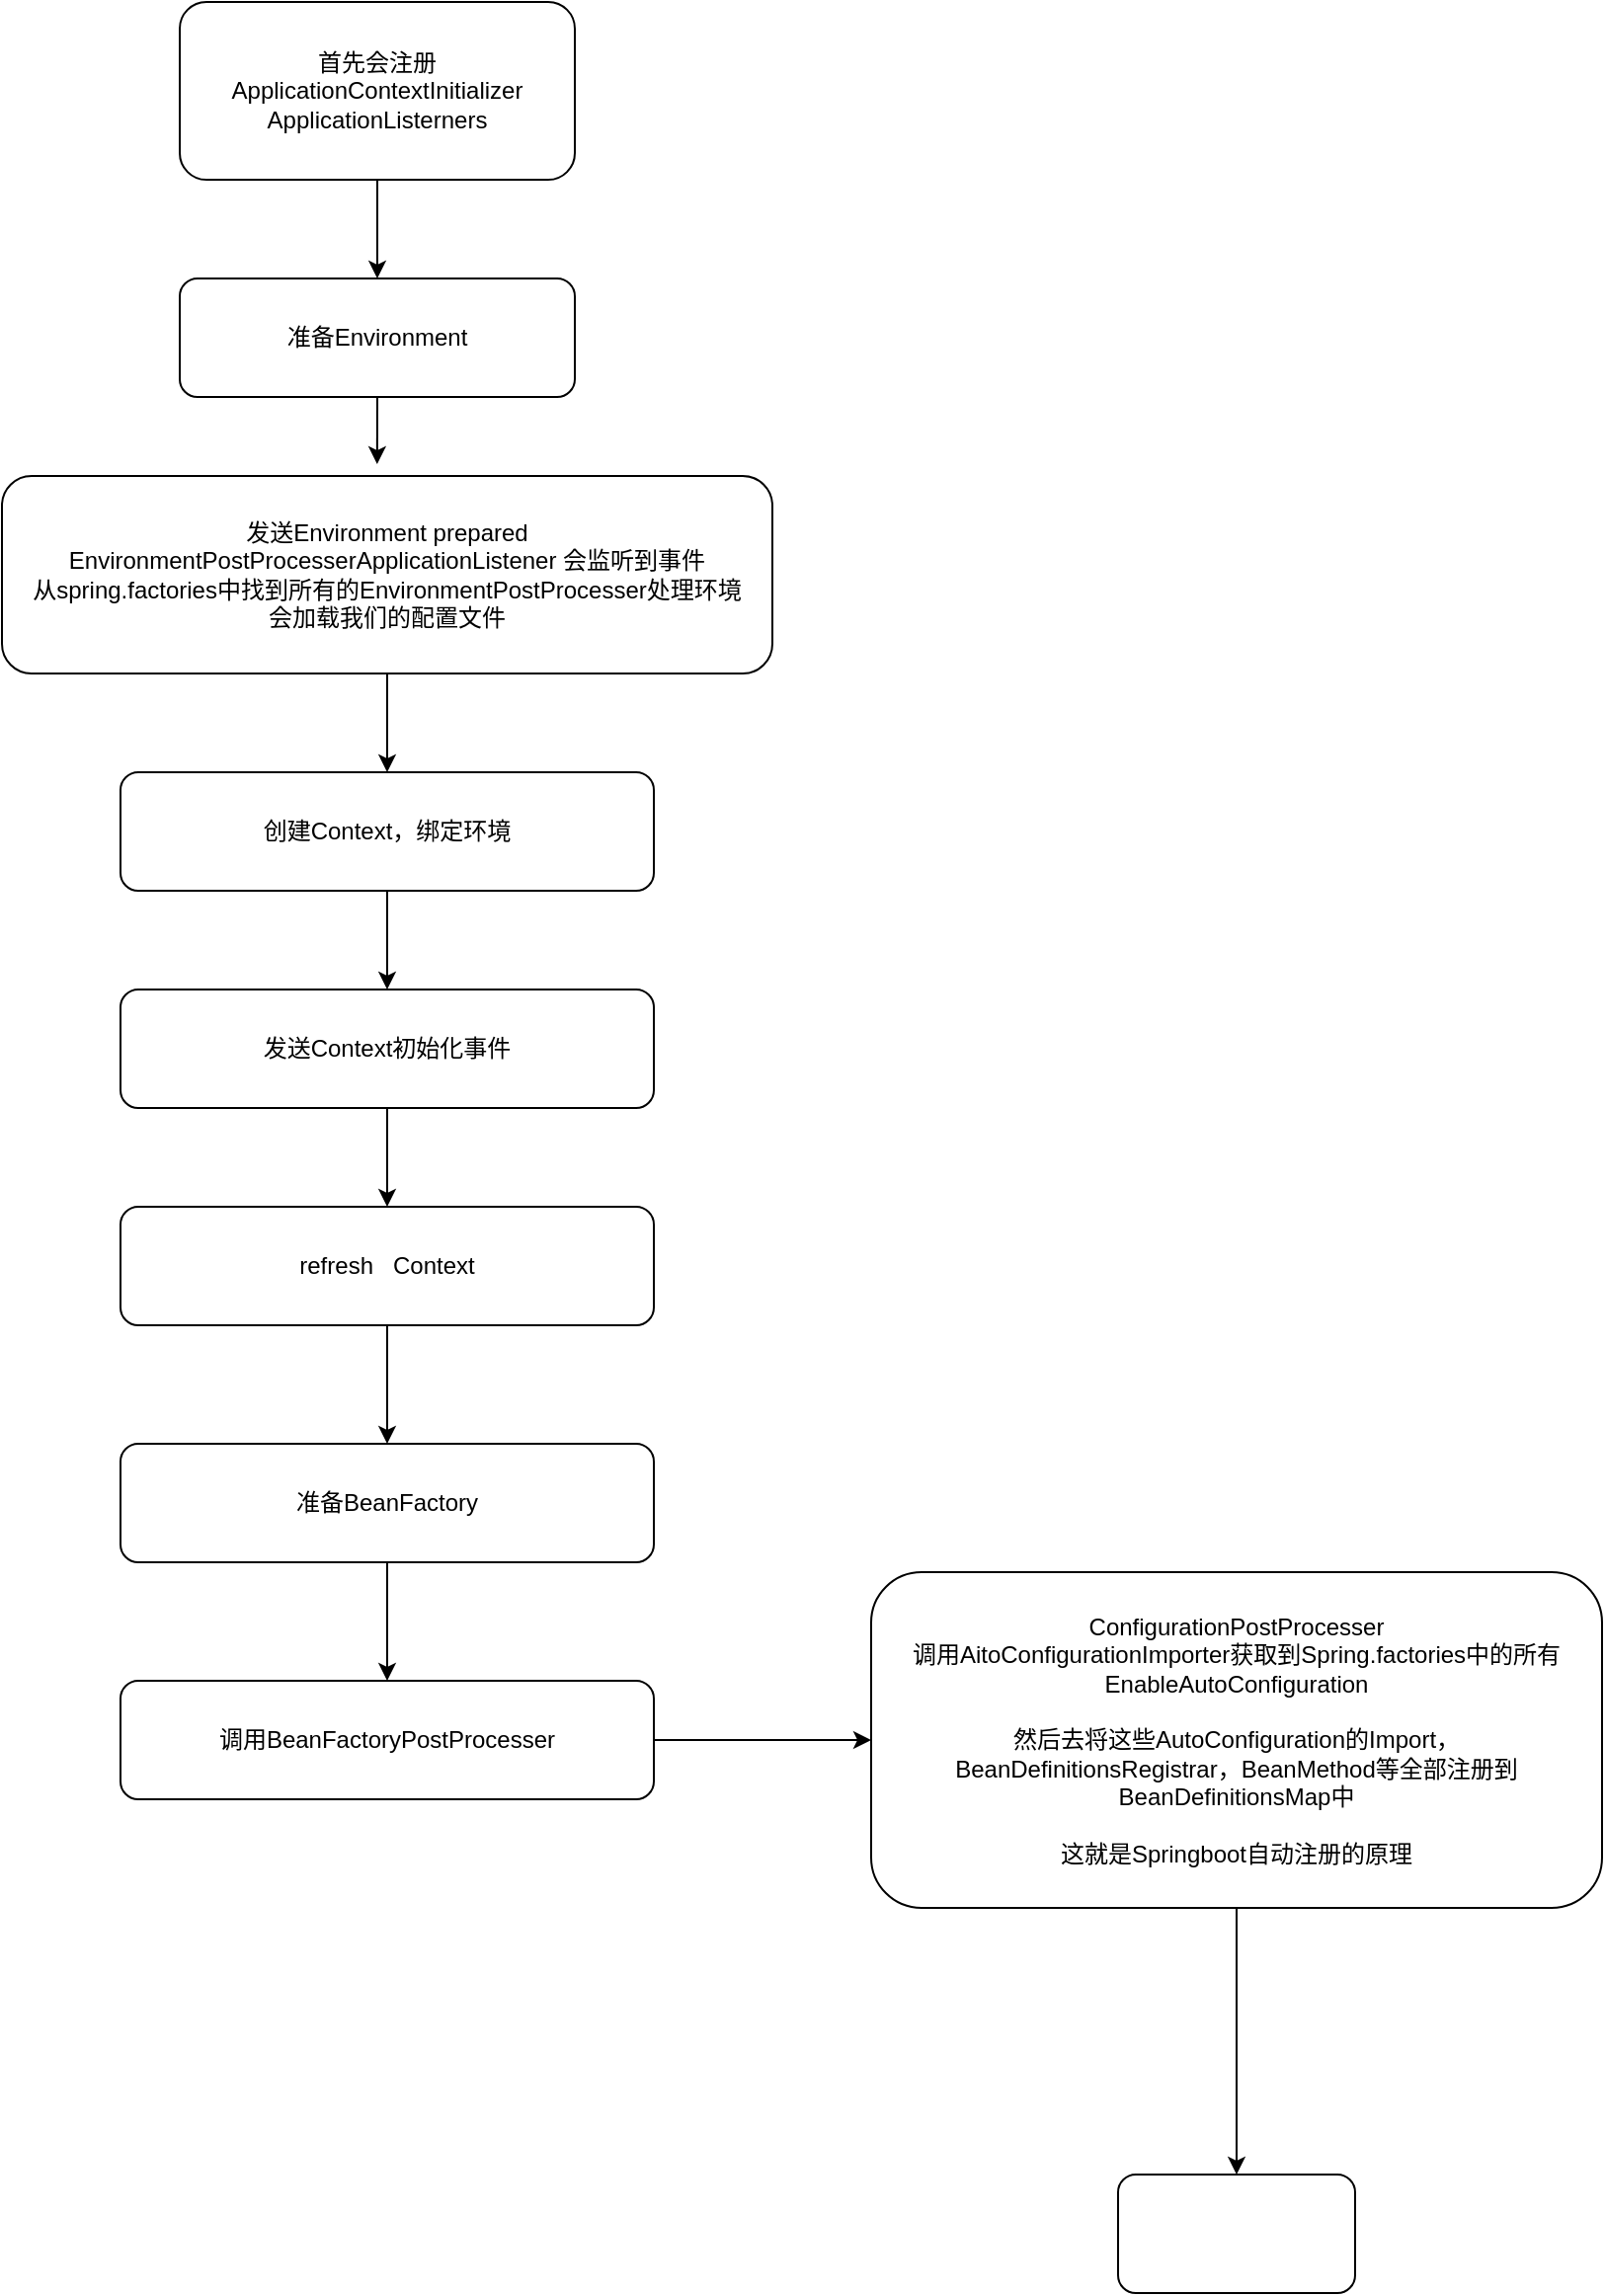 <mxfile version="24.2.0" type="github">
  <diagram name="第 1 页" id="wLCHkNbt7bF0E3TjqUrD">
    <mxGraphModel dx="1434" dy="738" grid="1" gridSize="10" guides="1" tooltips="1" connect="1" arrows="1" fold="1" page="1" pageScale="1" pageWidth="827" pageHeight="1169" math="0" shadow="0">
      <root>
        <mxCell id="0" />
        <mxCell id="1" parent="0" />
        <mxCell id="fIq_qW-KFdGVRDiUutCO-4" style="edgeStyle=orthogonalEdgeStyle;rounded=0;orthogonalLoop=1;jettySize=auto;html=1;exitX=0.5;exitY=1;exitDx=0;exitDy=0;entryX=0.5;entryY=0;entryDx=0;entryDy=0;" edge="1" parent="1" source="fIq_qW-KFdGVRDiUutCO-1" target="fIq_qW-KFdGVRDiUutCO-2">
          <mxGeometry relative="1" as="geometry" />
        </mxCell>
        <mxCell id="fIq_qW-KFdGVRDiUutCO-1" value="首先会注册ApplicationContextInitializer&lt;div&gt;ApplicationListerners&lt;/div&gt;" style="rounded=1;whiteSpace=wrap;html=1;" vertex="1" parent="1">
          <mxGeometry x="180" y="90" width="200" height="90" as="geometry" />
        </mxCell>
        <mxCell id="fIq_qW-KFdGVRDiUutCO-2" value="准备Environment" style="rounded=1;whiteSpace=wrap;html=1;" vertex="1" parent="1">
          <mxGeometry x="180" y="230" width="200" height="60" as="geometry" />
        </mxCell>
        <mxCell id="fIq_qW-KFdGVRDiUutCO-8" style="edgeStyle=orthogonalEdgeStyle;rounded=0;orthogonalLoop=1;jettySize=auto;html=1;exitX=0.5;exitY=1;exitDx=0;exitDy=0;entryX=0.5;entryY=0;entryDx=0;entryDy=0;" edge="1" parent="1" source="fIq_qW-KFdGVRDiUutCO-3" target="fIq_qW-KFdGVRDiUutCO-7">
          <mxGeometry relative="1" as="geometry" />
        </mxCell>
        <mxCell id="fIq_qW-KFdGVRDiUutCO-3" value="发送Environment prepared&lt;div&gt;EnvironmentPostProcesserApplicationListener 会监听到事件&lt;br&gt;从spring.factories中找到所有的EnvironmentPostProcesser处理环境&lt;br&gt;会加载我们的配置文件&lt;/div&gt;" style="rounded=1;whiteSpace=wrap;html=1;" vertex="1" parent="1">
          <mxGeometry x="90" y="330" width="390" height="100" as="geometry" />
        </mxCell>
        <mxCell id="fIq_qW-KFdGVRDiUutCO-5" style="edgeStyle=orthogonalEdgeStyle;rounded=0;orthogonalLoop=1;jettySize=auto;html=1;exitX=0.5;exitY=1;exitDx=0;exitDy=0;entryX=0.487;entryY=-0.06;entryDx=0;entryDy=0;entryPerimeter=0;" edge="1" parent="1" source="fIq_qW-KFdGVRDiUutCO-2" target="fIq_qW-KFdGVRDiUutCO-3">
          <mxGeometry relative="1" as="geometry" />
        </mxCell>
        <mxCell id="fIq_qW-KFdGVRDiUutCO-10" style="edgeStyle=orthogonalEdgeStyle;rounded=0;orthogonalLoop=1;jettySize=auto;html=1;exitX=0.5;exitY=1;exitDx=0;exitDy=0;entryX=0.5;entryY=0;entryDx=0;entryDy=0;" edge="1" parent="1" source="fIq_qW-KFdGVRDiUutCO-7" target="fIq_qW-KFdGVRDiUutCO-9">
          <mxGeometry relative="1" as="geometry" />
        </mxCell>
        <mxCell id="fIq_qW-KFdGVRDiUutCO-7" value="创建Context，绑定环境" style="rounded=1;whiteSpace=wrap;html=1;" vertex="1" parent="1">
          <mxGeometry x="150" y="480" width="270" height="60" as="geometry" />
        </mxCell>
        <mxCell id="fIq_qW-KFdGVRDiUutCO-12" style="edgeStyle=orthogonalEdgeStyle;rounded=0;orthogonalLoop=1;jettySize=auto;html=1;exitX=0.5;exitY=1;exitDx=0;exitDy=0;entryX=0.5;entryY=0;entryDx=0;entryDy=0;" edge="1" parent="1" source="fIq_qW-KFdGVRDiUutCO-9" target="fIq_qW-KFdGVRDiUutCO-11">
          <mxGeometry relative="1" as="geometry" />
        </mxCell>
        <mxCell id="fIq_qW-KFdGVRDiUutCO-9" value="发送Context初始化事件" style="rounded=1;whiteSpace=wrap;html=1;" vertex="1" parent="1">
          <mxGeometry x="150" y="590" width="270" height="60" as="geometry" />
        </mxCell>
        <mxCell id="fIq_qW-KFdGVRDiUutCO-14" style="edgeStyle=orthogonalEdgeStyle;rounded=0;orthogonalLoop=1;jettySize=auto;html=1;exitX=0.5;exitY=1;exitDx=0;exitDy=0;entryX=0.5;entryY=0;entryDx=0;entryDy=0;" edge="1" parent="1" source="fIq_qW-KFdGVRDiUutCO-11" target="fIq_qW-KFdGVRDiUutCO-13">
          <mxGeometry relative="1" as="geometry" />
        </mxCell>
        <mxCell id="fIq_qW-KFdGVRDiUutCO-11" value="refresh&amp;nbsp; &amp;nbsp;Context" style="rounded=1;whiteSpace=wrap;html=1;" vertex="1" parent="1">
          <mxGeometry x="150" y="700" width="270" height="60" as="geometry" />
        </mxCell>
        <mxCell id="fIq_qW-KFdGVRDiUutCO-17" style="edgeStyle=orthogonalEdgeStyle;rounded=0;orthogonalLoop=1;jettySize=auto;html=1;exitX=0.5;exitY=1;exitDx=0;exitDy=0;entryX=0.5;entryY=0;entryDx=0;entryDy=0;" edge="1" parent="1" source="fIq_qW-KFdGVRDiUutCO-13" target="fIq_qW-KFdGVRDiUutCO-16">
          <mxGeometry relative="1" as="geometry" />
        </mxCell>
        <mxCell id="fIq_qW-KFdGVRDiUutCO-13" value="准备BeanFactory" style="rounded=1;whiteSpace=wrap;html=1;" vertex="1" parent="1">
          <mxGeometry x="150" y="820" width="270" height="60" as="geometry" />
        </mxCell>
        <mxCell id="fIq_qW-KFdGVRDiUutCO-18" style="edgeStyle=orthogonalEdgeStyle;rounded=0;orthogonalLoop=1;jettySize=auto;html=1;exitX=1;exitY=0.5;exitDx=0;exitDy=0;" edge="1" parent="1" source="fIq_qW-KFdGVRDiUutCO-16">
          <mxGeometry relative="1" as="geometry">
            <mxPoint x="530" y="970" as="targetPoint" />
          </mxGeometry>
        </mxCell>
        <mxCell id="fIq_qW-KFdGVRDiUutCO-16" value="调用BeanFactoryPostProcesser" style="rounded=1;whiteSpace=wrap;html=1;" vertex="1" parent="1">
          <mxGeometry x="150" y="940" width="270" height="60" as="geometry" />
        </mxCell>
        <mxCell id="fIq_qW-KFdGVRDiUutCO-21" value="" style="edgeStyle=orthogonalEdgeStyle;rounded=0;orthogonalLoop=1;jettySize=auto;html=1;" edge="1" parent="1" source="fIq_qW-KFdGVRDiUutCO-19" target="fIq_qW-KFdGVRDiUutCO-20">
          <mxGeometry relative="1" as="geometry" />
        </mxCell>
        <mxCell id="fIq_qW-KFdGVRDiUutCO-19" value="ConfigurationPostProcesser&lt;br&gt;调用AitoConfigurationImporter获取到Spring.factories中的所有EnableAutoConfiguration&lt;br&gt;&lt;br&gt;然后去将这些AutoConfiguration的Import，BeanDefinitionsRegistrar，BeanMethod等全部注册到BeanDefinitionsMap中&lt;div&gt;&lt;br&gt;&lt;/div&gt;&lt;div&gt;这就是Springboot自动注册的原理&lt;/div&gt;" style="rounded=1;whiteSpace=wrap;html=1;" vertex="1" parent="1">
          <mxGeometry x="530" y="885" width="370" height="170" as="geometry" />
        </mxCell>
        <mxCell id="fIq_qW-KFdGVRDiUutCO-20" value="" style="rounded=1;whiteSpace=wrap;html=1;" vertex="1" parent="1">
          <mxGeometry x="655" y="1190" width="120" height="60" as="geometry" />
        </mxCell>
      </root>
    </mxGraphModel>
  </diagram>
</mxfile>
